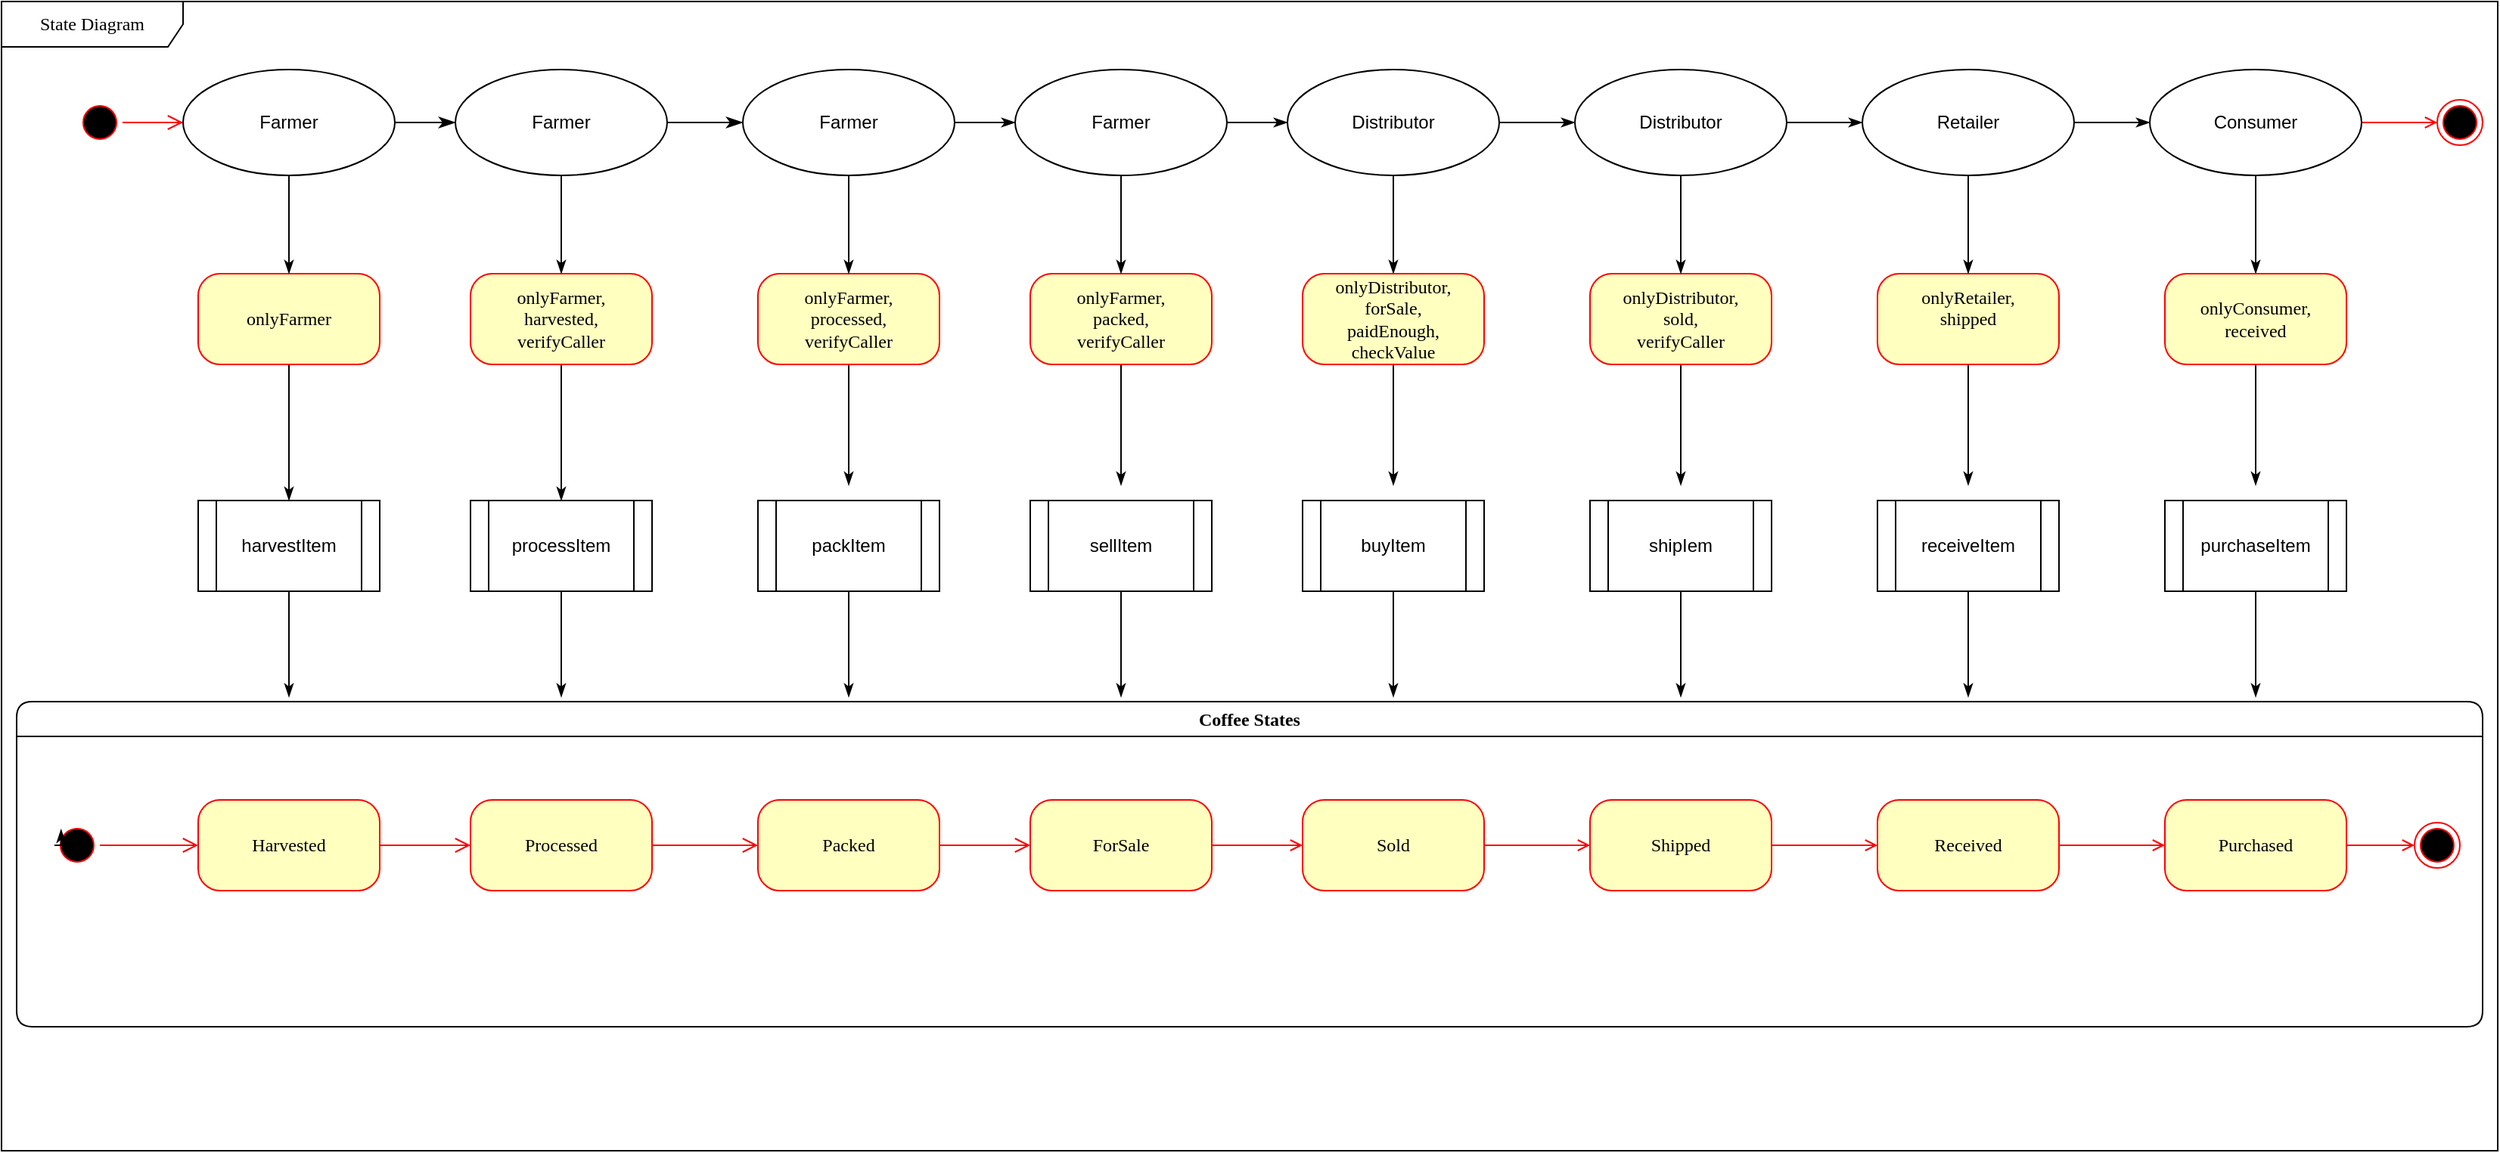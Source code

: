 <mxfile version="10.8.0" type="google"><diagram name="Page-1" id="58cdce13-f638-feb5-8d6f-7d28b1aa9fa0"><mxGraphModel dx="2745" dy="1078" grid="1" gridSize="10" guides="1" tooltips="1" connect="1" arrows="1" fold="1" page="1" pageScale="1" pageWidth="1100" pageHeight="850" background="#ffffff" math="0" shadow="0"><root><mxCell id="0"/><mxCell id="1" parent="0"/><mxCell id="382b91b5511bd0f7-1" value="" style="ellipse;html=1;shape=startState;fillColor=#000000;strokeColor=#ff0000;rounded=1;shadow=0;comic=0;labelBackgroundColor=none;fontFamily=Verdana;fontSize=12;fontColor=#000000;align=center;direction=south;" parent="1" vertex="1"><mxGeometry x="-230" y="85" width="30" height="30" as="geometry"/></mxCell><mxCell id="xPYMSxrQnI6NrV1HW0bc-72" value="" style="edgeStyle=orthogonalEdgeStyle;rounded=0;orthogonalLoop=1;jettySize=auto;html=1;startArrow=none;startFill=0;endArrow=classicThin;endFill=1;strokeColor=#000000;entryX=0.5;entryY=0;entryDx=0;entryDy=0;" edge="1" parent="1" source="382b91b5511bd0f7-5" target="xPYMSxrQnI6NrV1HW0bc-73"><mxGeometry relative="1" as="geometry"><mxPoint x="90" y="340" as="targetPoint"/></mxGeometry></mxCell><mxCell id="382b91b5511bd0f7-5" value="&lt;div&gt;&lt;span&gt;onlyFarmer,&lt;/span&gt;&lt;/div&gt;&lt;div&gt;&lt;span&gt;harvested,&lt;/span&gt;&lt;/div&gt;&lt;div&gt;&lt;div&gt;&lt;span&gt;verifyCaller&lt;/span&gt;&lt;/div&gt;&lt;/div&gt;" style="rounded=1;whiteSpace=wrap;html=1;arcSize=24;fillColor=#ffffc0;strokeColor=#ff0000;shadow=0;comic=0;labelBackgroundColor=none;fontFamily=Verdana;fontSize=12;fontColor=#000000;align=center;" parent="1" vertex="1"><mxGeometry x="30" y="200" width="120" height="60" as="geometry"/></mxCell><mxCell id="xPYMSxrQnI6NrV1HW0bc-70" value="" style="edgeStyle=orthogonalEdgeStyle;rounded=0;orthogonalLoop=1;jettySize=auto;html=1;startArrow=none;startFill=0;endArrow=classicThin;endFill=1;strokeColor=#000000;entryX=0.5;entryY=0;entryDx=0;entryDy=0;" edge="1" parent="1" source="382b91b5511bd0f7-7" target="xPYMSxrQnI6NrV1HW0bc-68"><mxGeometry relative="1" as="geometry"><mxPoint x="-90" y="340" as="targetPoint"/></mxGeometry></mxCell><mxCell id="382b91b5511bd0f7-7" value="&lt;div&gt;&lt;span&gt;onlyFarmer&lt;/span&gt;&lt;/div&gt;" style="rounded=1;whiteSpace=wrap;html=1;arcSize=24;fillColor=#ffffc0;strokeColor=#ff0000;shadow=0;comic=0;labelBackgroundColor=none;fontFamily=Verdana;fontSize=12;fontColor=#000000;align=center;" parent="1" vertex="1"><mxGeometry x="-150" y="200" width="120" height="60" as="geometry"/></mxCell><mxCell id="xPYMSxrQnI6NrV1HW0bc-78" value="" style="edgeStyle=orthogonalEdgeStyle;rounded=0;orthogonalLoop=1;jettySize=auto;html=1;startArrow=none;startFill=0;endArrow=classicThin;endFill=1;strokeColor=#000000;" edge="1" parent="1" source="382b91b5511bd0f7-9"><mxGeometry relative="1" as="geometry"><mxPoint x="460" y="340" as="targetPoint"/></mxGeometry></mxCell><mxCell id="382b91b5511bd0f7-9" value="onlyFarmer,&lt;br&gt;&lt;div&gt;&lt;div&gt;&lt;span&gt;packed,&lt;/span&gt;&lt;/div&gt;&lt;/div&gt;&lt;div&gt;verifyCaller&lt;/div&gt;" style="rounded=1;whiteSpace=wrap;html=1;arcSize=24;fillColor=#ffffc0;strokeColor=#ff0000;shadow=0;comic=0;labelBackgroundColor=none;fontFamily=Verdana;fontSize=12;fontColor=#000000;align=center;" parent="1" vertex="1"><mxGeometry x="400" y="200" width="120" height="60" as="geometry"/></mxCell><mxCell id="xPYMSxrQnI6NrV1HW0bc-80" value="" style="edgeStyle=orthogonalEdgeStyle;rounded=0;orthogonalLoop=1;jettySize=auto;html=1;startArrow=none;startFill=0;endArrow=classicThin;endFill=1;strokeColor=#000000;" edge="1" parent="1" source="xPYMSxrQnI6NrV1HW0bc-32"><mxGeometry relative="1" as="geometry"><mxPoint x="640" y="340" as="targetPoint"/></mxGeometry></mxCell><mxCell id="xPYMSxrQnI6NrV1HW0bc-32" value="&lt;div&gt;&lt;span&gt;onlyDistributor,&lt;/span&gt;&lt;/div&gt;&lt;div&gt;&lt;div&gt;&lt;span&gt;forSale,&lt;/span&gt;&lt;/div&gt;&lt;/div&gt;&lt;div&gt;&lt;div&gt;&lt;span&gt;paidEnough,&lt;/span&gt;&lt;/div&gt;&lt;/div&gt;&lt;div&gt;&lt;div&gt;&lt;span&gt;checkValue&lt;/span&gt;&lt;/div&gt;&lt;/div&gt;" style="rounded=1;whiteSpace=wrap;html=1;arcSize=24;fillColor=#ffffc0;strokeColor=#ff0000;shadow=0;comic=0;labelBackgroundColor=none;fontFamily=Verdana;fontSize=12;fontColor=#000000;align=center;" vertex="1" parent="1"><mxGeometry x="580" y="200" width="120" height="60" as="geometry"/></mxCell><mxCell id="xPYMSxrQnI6NrV1HW0bc-82" value="" style="edgeStyle=orthogonalEdgeStyle;rounded=0;orthogonalLoop=1;jettySize=auto;html=1;startArrow=none;startFill=0;endArrow=classicThin;endFill=1;strokeColor=#000000;" edge="1" parent="1" source="xPYMSxrQnI6NrV1HW0bc-35"><mxGeometry relative="1" as="geometry"><mxPoint x="830" y="340" as="targetPoint"/></mxGeometry></mxCell><mxCell id="xPYMSxrQnI6NrV1HW0bc-35" value="&lt;div&gt;onlyDistributor,&lt;/div&gt;&lt;div&gt;&lt;span&gt;sold&lt;/span&gt;,&lt;/div&gt;&lt;div&gt;verifyCaller&lt;br&gt;&lt;/div&gt;" style="rounded=1;whiteSpace=wrap;html=1;arcSize=24;fillColor=#ffffc0;strokeColor=#ff0000;shadow=0;comic=0;labelBackgroundColor=none;fontFamily=Verdana;fontSize=12;fontColor=#000000;align=center;" vertex="1" parent="1"><mxGeometry x="770" y="200" width="120" height="60" as="geometry"/></mxCell><mxCell id="xPYMSxrQnI6NrV1HW0bc-84" value="" style="edgeStyle=orthogonalEdgeStyle;rounded=0;orthogonalLoop=1;jettySize=auto;html=1;startArrow=none;startFill=0;endArrow=classicThin;endFill=1;strokeColor=#000000;" edge="1" parent="1" source="xPYMSxrQnI6NrV1HW0bc-37"><mxGeometry relative="1" as="geometry"><mxPoint x="1020" y="340" as="targetPoint"/></mxGeometry></mxCell><mxCell id="xPYMSxrQnI6NrV1HW0bc-37" value="&lt;div&gt;&lt;span&gt;onlyRetailer,&lt;/span&gt;&lt;/div&gt;&lt;div&gt;&lt;div&gt;&lt;span&gt;shipped&lt;/span&gt;&lt;/div&gt;&lt;/div&gt;&lt;div&gt;&lt;span&gt;&lt;br&gt;&lt;/span&gt;&lt;/div&gt;" style="rounded=1;whiteSpace=wrap;html=1;arcSize=24;fillColor=#ffffc0;strokeColor=#ff0000;shadow=0;comic=0;labelBackgroundColor=none;fontFamily=Verdana;fontSize=12;fontColor=#000000;align=center;" vertex="1" parent="1"><mxGeometry x="960" y="200" width="120" height="60" as="geometry"/></mxCell><mxCell id="xPYMSxrQnI6NrV1HW0bc-86" value="" style="edgeStyle=orthogonalEdgeStyle;rounded=0;orthogonalLoop=1;jettySize=auto;html=1;startArrow=none;startFill=0;endArrow=classicThin;endFill=1;strokeColor=#000000;" edge="1" parent="1" source="xPYMSxrQnI6NrV1HW0bc-39"><mxGeometry relative="1" as="geometry"><mxPoint x="1210" y="340" as="targetPoint"/></mxGeometry></mxCell><mxCell id="xPYMSxrQnI6NrV1HW0bc-39" value="&lt;div&gt;&lt;span&gt;onlyConsumer,&lt;/span&gt;&lt;/div&gt;&lt;div&gt;&lt;div&gt;&lt;span&gt;received&lt;/span&gt;&lt;/div&gt;&lt;/div&gt;" style="rounded=1;whiteSpace=wrap;html=1;arcSize=24;fillColor=#ffffc0;strokeColor=#ff0000;shadow=0;comic=0;labelBackgroundColor=none;fontFamily=Verdana;fontSize=12;fontColor=#000000;align=center;" vertex="1" parent="1"><mxGeometry x="1150" y="200" width="120" height="60" as="geometry"/></mxCell><mxCell id="xPYMSxrQnI6NrV1HW0bc-76" value="" style="edgeStyle=orthogonalEdgeStyle;rounded=0;orthogonalLoop=1;jettySize=auto;html=1;startArrow=none;startFill=0;endArrow=classicThin;endFill=1;strokeColor=#000000;" edge="1" parent="1" source="382b91b5511bd0f7-10"><mxGeometry relative="1" as="geometry"><mxPoint x="280" y="340" as="targetPoint"/></mxGeometry></mxCell><mxCell id="382b91b5511bd0f7-10" value="onlyFarmer,&lt;br&gt;&lt;div&gt;&lt;span&gt;processed,&lt;/span&gt;&lt;/div&gt;&lt;div&gt;verifyCaller&lt;span&gt;&lt;br&gt;&lt;/span&gt;&lt;/div&gt;" style="rounded=1;whiteSpace=wrap;html=1;arcSize=24;fillColor=#ffffc0;strokeColor=#ff0000;shadow=0;comic=0;labelBackgroundColor=none;fontFamily=Verdana;fontSize=12;fontColor=#000000;align=center;" parent="1" vertex="1"><mxGeometry x="220" y="200" width="120" height="60" as="geometry"/></mxCell><mxCell id="2a3bc250acf0617d-7" value="Coffee States" style="swimlane;whiteSpace=wrap;html=1;rounded=1;shadow=0;comic=0;labelBackgroundColor=none;strokeColor=#000000;strokeWidth=1;fillColor=#ffffff;fontFamily=Verdana;fontSize=12;fontColor=#000000;align=center;" parent="1" vertex="1"><mxGeometry x="-270" y="483" width="1630" height="215" as="geometry"/></mxCell><mxCell id="3cde6dad864a17aa-10" style="edgeStyle=elbowEdgeStyle;html=1;labelBackgroundColor=none;endArrow=open;endSize=8;strokeColor=#ff0000;fontFamily=Verdana;fontSize=12;align=left;" parent="2a3bc250acf0617d-7" source="382b91b5511bd0f7-8" target="3cde6dad864a17aa-1" edge="1"><mxGeometry relative="1" as="geometry"/></mxCell><mxCell id="382b91b5511bd0f7-8" value="&lt;div&gt;&lt;span&gt;Harvested&lt;/span&gt;&lt;/div&gt;" style="rounded=1;whiteSpace=wrap;html=1;arcSize=24;fillColor=#ffffc0;strokeColor=#ff0000;shadow=0;comic=0;labelBackgroundColor=none;fontFamily=Verdana;fontSize=12;fontColor=#000000;align=center;" parent="2a3bc250acf0617d-7" vertex="1"><mxGeometry x="120" y="65" width="120" height="60" as="geometry"/></mxCell><mxCell id="24f968d109e7d6b4-3" value="" style="ellipse;html=1;shape=endState;fillColor=#000000;strokeColor=#ff0000;rounded=1;shadow=0;comic=0;labelBackgroundColor=none;fontFamily=Verdana;fontSize=12;fontColor=#000000;align=center;" parent="2a3bc250acf0617d-7" vertex="1"><mxGeometry x="1585" y="80" width="30" height="30" as="geometry"/></mxCell><mxCell id="3cde6dad864a17aa-9" style="edgeStyle=elbowEdgeStyle;html=1;labelBackgroundColor=none;endArrow=open;endSize=8;strokeColor=#ff0000;fontFamily=Verdana;fontSize=12;align=left;" parent="2a3bc250acf0617d-7" source="2a3bc250acf0617d-3" target="382b91b5511bd0f7-8" edge="1"><mxGeometry relative="1" as="geometry"/></mxCell><mxCell id="2a3bc250acf0617d-3" value="" style="ellipse;html=1;shape=startState;fillColor=#000000;strokeColor=#ff0000;rounded=1;shadow=0;comic=0;labelBackgroundColor=none;fontFamily=Verdana;fontSize=12;fontColor=#000000;align=center;direction=south;" parent="2a3bc250acf0617d-7" vertex="1"><mxGeometry x="25" y="80" width="30" height="30" as="geometry"/></mxCell><mxCell id="3cde6dad864a17aa-11" style="edgeStyle=elbowEdgeStyle;html=1;labelBackgroundColor=none;endArrow=open;endSize=8;strokeColor=#ff0000;fontFamily=Verdana;fontSize=12;align=left;" parent="2a3bc250acf0617d-7" source="3cde6dad864a17aa-1" target="3cde6dad864a17aa-2" edge="1"><mxGeometry relative="1" as="geometry"/></mxCell><mxCell id="3cde6dad864a17aa-1" value="&lt;div&gt;&lt;span&gt;Processed&lt;/span&gt;&lt;/div&gt;" style="rounded=1;whiteSpace=wrap;html=1;arcSize=24;fillColor=#ffffc0;strokeColor=#ff0000;shadow=0;comic=0;labelBackgroundColor=none;fontFamily=Verdana;fontSize=12;fontColor=#000000;align=center;" parent="2a3bc250acf0617d-7" vertex="1"><mxGeometry x="300" y="65" width="120" height="60" as="geometry"/></mxCell><mxCell id="3cde6dad864a17aa-2" value="&lt;div&gt;&lt;span&gt;Packed&lt;/span&gt;&lt;/div&gt;" style="rounded=1;whiteSpace=wrap;html=1;arcSize=24;fillColor=#ffffc0;strokeColor=#ff0000;shadow=0;comic=0;labelBackgroundColor=none;fontFamily=Verdana;fontSize=12;fontColor=#000000;align=center;" parent="2a3bc250acf0617d-7" vertex="1"><mxGeometry x="490" y="65" width="120" height="60" as="geometry"/></mxCell><mxCell id="xPYMSxrQnI6NrV1HW0bc-57" value="" style="edgeStyle=orthogonalEdgeStyle;rounded=0;orthogonalLoop=1;jettySize=auto;html=1;startArrow=none;startFill=0;endArrow=open;endFill=0;strokeColor=#FF0000;" edge="1" parent="2a3bc250acf0617d-7" source="xPYMSxrQnI6NrV1HW0bc-51" target="xPYMSxrQnI6NrV1HW0bc-56"><mxGeometry relative="1" as="geometry"/></mxCell><mxCell id="xPYMSxrQnI6NrV1HW0bc-51" value="&lt;div&gt;&lt;span&gt;ForSale&lt;/span&gt;&lt;/div&gt;" style="rounded=1;whiteSpace=wrap;html=1;arcSize=24;fillColor=#ffffc0;strokeColor=#ff0000;shadow=0;comic=0;labelBackgroundColor=none;fontFamily=Verdana;fontSize=12;fontColor=#000000;align=center;" vertex="1" parent="2a3bc250acf0617d-7"><mxGeometry x="670" y="65" width="120" height="60" as="geometry"/></mxCell><mxCell id="xPYMSxrQnI6NrV1HW0bc-59" value="" style="edgeStyle=orthogonalEdgeStyle;rounded=0;orthogonalLoop=1;jettySize=auto;html=1;startArrow=none;startFill=0;endArrow=open;endFill=0;strokeColor=#FF0000;" edge="1" parent="2a3bc250acf0617d-7" source="xPYMSxrQnI6NrV1HW0bc-56" target="xPYMSxrQnI6NrV1HW0bc-58"><mxGeometry relative="1" as="geometry"/></mxCell><mxCell id="xPYMSxrQnI6NrV1HW0bc-56" value="&lt;div&gt;&lt;span&gt;Sold&lt;/span&gt;&lt;/div&gt;" style="rounded=1;whiteSpace=wrap;html=1;arcSize=24;fillColor=#ffffc0;strokeColor=#ff0000;shadow=0;comic=0;labelBackgroundColor=none;fontFamily=Verdana;fontSize=12;fontColor=#000000;align=center;" vertex="1" parent="2a3bc250acf0617d-7"><mxGeometry x="850" y="65" width="120" height="60" as="geometry"/></mxCell><mxCell id="xPYMSxrQnI6NrV1HW0bc-61" value="" style="edgeStyle=orthogonalEdgeStyle;rounded=0;orthogonalLoop=1;jettySize=auto;html=1;startArrow=none;startFill=0;endArrow=open;endFill=0;strokeColor=#FF0000;" edge="1" parent="2a3bc250acf0617d-7" source="xPYMSxrQnI6NrV1HW0bc-58" target="xPYMSxrQnI6NrV1HW0bc-60"><mxGeometry relative="1" as="geometry"/></mxCell><mxCell id="xPYMSxrQnI6NrV1HW0bc-58" value="&lt;div&gt;&lt;span&gt;Shipped&lt;/span&gt;&lt;/div&gt;" style="rounded=1;whiteSpace=wrap;html=1;arcSize=24;fillColor=#ffffc0;strokeColor=#ff0000;shadow=0;comic=0;labelBackgroundColor=none;fontFamily=Verdana;fontSize=12;fontColor=#000000;align=center;" vertex="1" parent="2a3bc250acf0617d-7"><mxGeometry x="1040" y="65" width="120" height="60" as="geometry"/></mxCell><mxCell id="xPYMSxrQnI6NrV1HW0bc-63" value="" style="edgeStyle=orthogonalEdgeStyle;rounded=0;orthogonalLoop=1;jettySize=auto;html=1;startArrow=none;startFill=0;endArrow=open;endFill=0;strokeColor=#FF0000;" edge="1" parent="2a3bc250acf0617d-7" source="xPYMSxrQnI6NrV1HW0bc-60" target="xPYMSxrQnI6NrV1HW0bc-62"><mxGeometry relative="1" as="geometry"/></mxCell><mxCell id="xPYMSxrQnI6NrV1HW0bc-60" value="&lt;div&gt;&lt;span&gt;Received&lt;/span&gt;&lt;/div&gt;" style="rounded=1;whiteSpace=wrap;html=1;arcSize=24;fillColor=#ffffc0;strokeColor=#ff0000;shadow=0;comic=0;labelBackgroundColor=none;fontFamily=Verdana;fontSize=12;fontColor=#000000;align=center;" vertex="1" parent="2a3bc250acf0617d-7"><mxGeometry x="1230" y="65" width="120" height="60" as="geometry"/></mxCell><mxCell id="xPYMSxrQnI6NrV1HW0bc-67" value="" style="edgeStyle=orthogonalEdgeStyle;rounded=0;orthogonalLoop=1;jettySize=auto;html=1;startArrow=none;startFill=0;endArrow=open;endFill=0;strokeColor=#FF0000;entryX=0;entryY=0.5;entryDx=0;entryDy=0;" edge="1" parent="2a3bc250acf0617d-7" source="xPYMSxrQnI6NrV1HW0bc-62" target="24f968d109e7d6b4-3"><mxGeometry relative="1" as="geometry"><mxPoint x="1580" y="95" as="targetPoint"/></mxGeometry></mxCell><mxCell id="xPYMSxrQnI6NrV1HW0bc-62" value="&lt;div&gt;&lt;span&gt;Purchased&lt;/span&gt;&lt;/div&gt;" style="rounded=1;whiteSpace=wrap;html=1;arcSize=24;fillColor=#ffffc0;strokeColor=#ff0000;shadow=0;comic=0;labelBackgroundColor=none;fontFamily=Verdana;fontSize=12;fontColor=#000000;align=center;" vertex="1" parent="2a3bc250acf0617d-7"><mxGeometry x="1420" y="65" width="120" height="60" as="geometry"/></mxCell><mxCell id="xPYMSxrQnI6NrV1HW0bc-50" style="edgeStyle=orthogonalEdgeStyle;rounded=0;orthogonalLoop=1;jettySize=auto;html=1;exitX=0.5;exitY=1;exitDx=0;exitDy=0;entryX=0;entryY=1;entryDx=0;entryDy=0;startArrow=none;startFill=0;endArrow=classicThin;endFill=1;strokeColor=#000000;" edge="1" parent="2a3bc250acf0617d-7" source="2a3bc250acf0617d-3" target="2a3bc250acf0617d-3"><mxGeometry relative="1" as="geometry"/></mxCell><mxCell id="2a3bc250acf0617d-8" value="State Diagram" style="shape=umlFrame;whiteSpace=wrap;html=1;rounded=1;shadow=0;comic=0;labelBackgroundColor=none;strokeColor=#000000;strokeWidth=1;fillColor=#ffffff;fontFamily=Verdana;fontSize=12;fontColor=#000000;align=center;width=120;height=30;" parent="1" vertex="1"><mxGeometry x="-280" y="20" width="1650" height="760" as="geometry"/></mxCell><mxCell id="xPYMSxrQnI6NrV1HW0bc-42" style="edgeStyle=orthogonalEdgeStyle;rounded=0;orthogonalLoop=1;jettySize=auto;html=1;exitX=0.5;exitY=1;exitDx=0;exitDy=0;entryX=0.5;entryY=0;entryDx=0;entryDy=0;startArrow=none;startFill=0;endArrow=classicThin;endFill=1;strokeColor=#000000;" edge="1" parent="1" source="xPYMSxrQnI6NrV1HW0bc-1" target="382b91b5511bd0f7-7"><mxGeometry relative="1" as="geometry"/></mxCell><mxCell id="xPYMSxrQnI6NrV1HW0bc-1" value="Farmer" style="ellipse;whiteSpace=wrap;html=1;" vertex="1" parent="1"><mxGeometry x="-160" y="65" width="140" height="70" as="geometry"/></mxCell><mxCell id="xPYMSxrQnI6NrV1HW0bc-2" style="edgeStyle=orthogonalEdgeStyle;html=1;exitX=0.5;exitY=0;labelBackgroundColor=none;endArrow=open;endSize=8;strokeColor=#ff0000;fontFamily=Verdana;fontSize=12;align=left;exitDx=0;exitDy=0;" edge="1" parent="1" source="382b91b5511bd0f7-1"><mxGeometry relative="1" as="geometry"><mxPoint x="-190" y="100" as="sourcePoint"/><mxPoint x="-160" y="100" as="targetPoint"/></mxGeometry></mxCell><mxCell id="xPYMSxrQnI6NrV1HW0bc-43" value="" style="edgeStyle=orthogonalEdgeStyle;rounded=0;orthogonalLoop=1;jettySize=auto;html=1;startArrow=none;startFill=0;endArrow=classicThin;endFill=1;strokeColor=#000000;" edge="1" parent="1" source="xPYMSxrQnI6NrV1HW0bc-3" target="382b91b5511bd0f7-5"><mxGeometry relative="1" as="geometry"/></mxCell><mxCell id="xPYMSxrQnI6NrV1HW0bc-3" value="Farmer" style="ellipse;whiteSpace=wrap;html=1;" vertex="1" parent="1"><mxGeometry x="20" y="65" width="140" height="70" as="geometry"/></mxCell><mxCell id="xPYMSxrQnI6NrV1HW0bc-44" value="" style="edgeStyle=orthogonalEdgeStyle;rounded=0;orthogonalLoop=1;jettySize=auto;html=1;startArrow=none;startFill=0;endArrow=classicThin;endFill=1;strokeColor=#000000;" edge="1" parent="1" source="xPYMSxrQnI6NrV1HW0bc-4" target="382b91b5511bd0f7-10"><mxGeometry relative="1" as="geometry"/></mxCell><mxCell id="xPYMSxrQnI6NrV1HW0bc-110" value="" style="edgeStyle=orthogonalEdgeStyle;rounded=0;orthogonalLoop=1;jettySize=auto;html=1;startArrow=none;startFill=0;endArrow=classicThin;endFill=1;strokeColor=#000000;" edge="1" parent="1" source="xPYMSxrQnI6NrV1HW0bc-4" target="xPYMSxrQnI6NrV1HW0bc-5"><mxGeometry relative="1" as="geometry"/></mxCell><mxCell id="xPYMSxrQnI6NrV1HW0bc-4" value="Farmer" style="ellipse;whiteSpace=wrap;html=1;" vertex="1" parent="1"><mxGeometry x="210" y="65" width="140" height="70" as="geometry"/></mxCell><mxCell id="xPYMSxrQnI6NrV1HW0bc-15" value="" style="edgeStyle=orthogonalEdgeStyle;rounded=0;orthogonalLoop=1;jettySize=auto;html=1;startArrow=none;startFill=0;endArrow=classicThin;endFill=1;strokeColor=#000000;" edge="1" parent="1" source="xPYMSxrQnI6NrV1HW0bc-5" target="xPYMSxrQnI6NrV1HW0bc-12"><mxGeometry relative="1" as="geometry"/></mxCell><mxCell id="xPYMSxrQnI6NrV1HW0bc-45" value="" style="edgeStyle=orthogonalEdgeStyle;rounded=0;orthogonalLoop=1;jettySize=auto;html=1;startArrow=none;startFill=0;endArrow=classicThin;endFill=1;strokeColor=#000000;" edge="1" parent="1" source="xPYMSxrQnI6NrV1HW0bc-5" target="382b91b5511bd0f7-9"><mxGeometry relative="1" as="geometry"/></mxCell><mxCell id="xPYMSxrQnI6NrV1HW0bc-5" value="Farmer" style="ellipse;whiteSpace=wrap;html=1;" vertex="1" parent="1"><mxGeometry x="390" y="65" width="140" height="70" as="geometry"/></mxCell><mxCell id="xPYMSxrQnI6NrV1HW0bc-7" style="edgeStyle=orthogonalEdgeStyle;html=1;exitX=1;exitY=0.5;labelBackgroundColor=none;endArrow=classicThin;endSize=8;strokeColor=#000000;fontFamily=Verdana;fontSize=12;align=left;exitDx=0;exitDy=0;endFill=1;" edge="1" parent="1" source="xPYMSxrQnI6NrV1HW0bc-1"><mxGeometry relative="1" as="geometry"><mxPoint x="-10" y="100" as="sourcePoint"/><mxPoint x="20" y="100" as="targetPoint"/></mxGeometry></mxCell><mxCell id="xPYMSxrQnI6NrV1HW0bc-10" style="edgeStyle=orthogonalEdgeStyle;html=1;exitX=1;exitY=0.5;labelBackgroundColor=none;endArrow=classicThin;endSize=8;strokeColor=#000000;fontFamily=Verdana;fontSize=12;align=left;exitDx=0;exitDy=0;endFill=1;" edge="1" parent="1" source="xPYMSxrQnI6NrV1HW0bc-3"><mxGeometry relative="1" as="geometry"><mxPoint x="180" y="100" as="sourcePoint"/><mxPoint x="210" y="100" as="targetPoint"/></mxGeometry></mxCell><mxCell id="xPYMSxrQnI6NrV1HW0bc-46" value="" style="edgeStyle=orthogonalEdgeStyle;rounded=0;orthogonalLoop=1;jettySize=auto;html=1;startArrow=none;startFill=0;endArrow=classicThin;endFill=1;strokeColor=#000000;" edge="1" parent="1" source="xPYMSxrQnI6NrV1HW0bc-12" target="xPYMSxrQnI6NrV1HW0bc-32"><mxGeometry relative="1" as="geometry"/></mxCell><mxCell id="xPYMSxrQnI6NrV1HW0bc-12" value="Distributor" style="ellipse;whiteSpace=wrap;html=1;" vertex="1" parent="1"><mxGeometry x="570" y="65" width="140" height="70" as="geometry"/></mxCell><mxCell id="xPYMSxrQnI6NrV1HW0bc-18" value="" style="edgeStyle=orthogonalEdgeStyle;rounded=0;orthogonalLoop=1;jettySize=auto;html=1;startArrow=none;startFill=0;endArrow=classicThin;endFill=1;strokeColor=#000000;" edge="1" parent="1" source="xPYMSxrQnI6NrV1HW0bc-16" target="xPYMSxrQnI6NrV1HW0bc-17"><mxGeometry relative="1" as="geometry"/></mxCell><mxCell id="xPYMSxrQnI6NrV1HW0bc-19" value="" style="edgeStyle=orthogonalEdgeStyle;rounded=0;orthogonalLoop=1;jettySize=auto;html=1;startArrow=classicThin;startFill=1;endArrow=none;endFill=0;strokeColor=#000000;exitX=0;exitY=0.5;exitDx=0;exitDy=0;exitPerimeter=0;" edge="1" parent="1" source="xPYMSxrQnI6NrV1HW0bc-16" target="xPYMSxrQnI6NrV1HW0bc-12"><mxGeometry relative="1" as="geometry"/></mxCell><mxCell id="xPYMSxrQnI6NrV1HW0bc-47" value="" style="edgeStyle=orthogonalEdgeStyle;rounded=0;orthogonalLoop=1;jettySize=auto;html=1;startArrow=none;startFill=0;endArrow=classicThin;endFill=1;strokeColor=#000000;" edge="1" parent="1" source="xPYMSxrQnI6NrV1HW0bc-16" target="xPYMSxrQnI6NrV1HW0bc-35"><mxGeometry relative="1" as="geometry"/></mxCell><mxCell id="xPYMSxrQnI6NrV1HW0bc-16" value="Distributor" style="ellipse;whiteSpace=wrap;html=1;" vertex="1" parent="1"><mxGeometry x="760" y="65" width="140" height="70" as="geometry"/></mxCell><mxCell id="xPYMSxrQnI6NrV1HW0bc-21" value="" style="edgeStyle=orthogonalEdgeStyle;rounded=0;orthogonalLoop=1;jettySize=auto;html=1;startArrow=none;startFill=0;endArrow=classicThin;endFill=1;strokeColor=#000000;" edge="1" parent="1" source="xPYMSxrQnI6NrV1HW0bc-17" target="xPYMSxrQnI6NrV1HW0bc-20"><mxGeometry relative="1" as="geometry"/></mxCell><mxCell id="xPYMSxrQnI6NrV1HW0bc-48" value="" style="edgeStyle=orthogonalEdgeStyle;rounded=0;orthogonalLoop=1;jettySize=auto;html=1;startArrow=none;startFill=0;endArrow=classicThin;endFill=1;strokeColor=#000000;" edge="1" parent="1" source="xPYMSxrQnI6NrV1HW0bc-17" target="xPYMSxrQnI6NrV1HW0bc-37"><mxGeometry relative="1" as="geometry"/></mxCell><mxCell id="xPYMSxrQnI6NrV1HW0bc-17" value="Retailer" style="ellipse;whiteSpace=wrap;html=1;" vertex="1" parent="1"><mxGeometry x="950" y="65" width="140" height="70" as="geometry"/></mxCell><mxCell id="xPYMSxrQnI6NrV1HW0bc-23" value="" style="edgeStyle=orthogonalEdgeStyle;rounded=0;orthogonalLoop=1;jettySize=auto;html=1;startArrow=none;startFill=0;endArrow=open;endFill=0;strokeColor=#FF0000;" edge="1" parent="1" source="xPYMSxrQnI6NrV1HW0bc-20" target="xPYMSxrQnI6NrV1HW0bc-22"><mxGeometry relative="1" as="geometry"/></mxCell><mxCell id="xPYMSxrQnI6NrV1HW0bc-49" value="" style="edgeStyle=orthogonalEdgeStyle;rounded=0;orthogonalLoop=1;jettySize=auto;html=1;startArrow=none;startFill=0;endArrow=classicThin;endFill=1;strokeColor=#000000;" edge="1" parent="1" source="xPYMSxrQnI6NrV1HW0bc-20" target="xPYMSxrQnI6NrV1HW0bc-39"><mxGeometry relative="1" as="geometry"/></mxCell><mxCell id="xPYMSxrQnI6NrV1HW0bc-20" value="Consumer" style="ellipse;whiteSpace=wrap;html=1;" vertex="1" parent="1"><mxGeometry x="1140" y="65" width="140" height="70" as="geometry"/></mxCell><mxCell id="xPYMSxrQnI6NrV1HW0bc-22" value="" style="ellipse;html=1;shape=endState;fillColor=#000000;strokeColor=#ff0000;rounded=1;shadow=0;comic=0;labelBackgroundColor=none;fontFamily=Verdana;fontSize=12;fontColor=#000000;align=center;" vertex="1" parent="1"><mxGeometry x="1330" y="85" width="30" height="30" as="geometry"/></mxCell><mxCell id="xPYMSxrQnI6NrV1HW0bc-55" style="edgeStyle=elbowEdgeStyle;html=1;labelBackgroundColor=none;endArrow=open;endSize=8;strokeColor=#ff0000;fontFamily=Verdana;fontSize=12;align=left;" edge="1" parent="1"><mxGeometry relative="1" as="geometry"><mxPoint x="340" y="578" as="sourcePoint"/><mxPoint x="400" y="578" as="targetPoint"/></mxGeometry></mxCell><mxCell id="xPYMSxrQnI6NrV1HW0bc-68" value="harvestItem" style="shape=process;whiteSpace=wrap;html=1;backgroundOutline=1;" vertex="1" parent="1"><mxGeometry x="-150" y="350" width="120" height="60" as="geometry"/></mxCell><mxCell id="xPYMSxrQnI6NrV1HW0bc-73" value="processItem" style="shape=process;whiteSpace=wrap;html=1;backgroundOutline=1;" vertex="1" parent="1"><mxGeometry x="30" y="350" width="120" height="60" as="geometry"/></mxCell><mxCell id="xPYMSxrQnI6NrV1HW0bc-92" value="packItem" style="shape=process;whiteSpace=wrap;html=1;backgroundOutline=1;" vertex="1" parent="1"><mxGeometry x="220" y="350" width="120" height="60" as="geometry"/></mxCell><mxCell id="xPYMSxrQnI6NrV1HW0bc-94" value="sellItem" style="shape=process;whiteSpace=wrap;html=1;backgroundOutline=1;" vertex="1" parent="1"><mxGeometry x="400" y="350" width="120" height="60" as="geometry"/></mxCell><mxCell id="xPYMSxrQnI6NrV1HW0bc-96" value="buyItem" style="shape=process;whiteSpace=wrap;html=1;backgroundOutline=1;" vertex="1" parent="1"><mxGeometry x="580" y="350" width="120" height="60" as="geometry"/></mxCell><mxCell id="xPYMSxrQnI6NrV1HW0bc-98" value="shipIem" style="shape=process;whiteSpace=wrap;html=1;backgroundOutline=1;" vertex="1" parent="1"><mxGeometry x="770" y="350" width="120" height="60" as="geometry"/></mxCell><mxCell id="xPYMSxrQnI6NrV1HW0bc-100" value="receiveItem" style="shape=process;whiteSpace=wrap;html=1;backgroundOutline=1;" vertex="1" parent="1"><mxGeometry x="960" y="350" width="120" height="60" as="geometry"/></mxCell><mxCell id="xPYMSxrQnI6NrV1HW0bc-102" value="purchaseItem" style="shape=process;whiteSpace=wrap;html=1;backgroundOutline=1;" vertex="1" parent="1"><mxGeometry x="1150" y="350" width="120" height="60" as="geometry"/></mxCell><mxCell id="xPYMSxrQnI6NrV1HW0bc-89" value="" style="edgeStyle=orthogonalEdgeStyle;rounded=0;orthogonalLoop=1;jettySize=auto;html=1;startArrow=none;startFill=0;endArrow=classicThin;endFill=1;strokeColor=#000000;exitX=0.5;exitY=1;exitDx=0;exitDy=0;" edge="1" parent="1" source="xPYMSxrQnI6NrV1HW0bc-68"><mxGeometry relative="1" as="geometry"><mxPoint x="-40" y="440" as="sourcePoint"/><mxPoint x="-90" y="480" as="targetPoint"/></mxGeometry></mxCell><mxCell id="xPYMSxrQnI6NrV1HW0bc-91" value="" style="edgeStyle=orthogonalEdgeStyle;rounded=0;orthogonalLoop=1;jettySize=auto;html=1;startArrow=none;startFill=0;endArrow=classicThin;endFill=1;strokeColor=#000000;exitX=0.5;exitY=1;exitDx=0;exitDy=0;" edge="1" parent="1" source="xPYMSxrQnI6NrV1HW0bc-73"><mxGeometry relative="1" as="geometry"><mxPoint x="90" y="440" as="sourcePoint"/><mxPoint x="90" y="480" as="targetPoint"/></mxGeometry></mxCell><mxCell id="xPYMSxrQnI6NrV1HW0bc-104" value="" style="edgeStyle=orthogonalEdgeStyle;rounded=0;orthogonalLoop=1;jettySize=auto;html=1;startArrow=none;startFill=0;endArrow=classicThin;endFill=1;strokeColor=#000000;exitX=0.5;exitY=1;exitDx=0;exitDy=0;" edge="1" parent="1" source="xPYMSxrQnI6NrV1HW0bc-92"><mxGeometry relative="1" as="geometry"><mxPoint x="280" y="440" as="sourcePoint"/><mxPoint x="280" y="480" as="targetPoint"/></mxGeometry></mxCell><mxCell id="xPYMSxrQnI6NrV1HW0bc-105" value="" style="edgeStyle=orthogonalEdgeStyle;rounded=0;orthogonalLoop=1;jettySize=auto;html=1;startArrow=none;startFill=0;endArrow=classicThin;endFill=1;strokeColor=#000000;exitX=0.5;exitY=1;exitDx=0;exitDy=0;" edge="1" parent="1" source="xPYMSxrQnI6NrV1HW0bc-94"><mxGeometry relative="1" as="geometry"><mxPoint x="460" y="440" as="sourcePoint"/><mxPoint x="460" y="480" as="targetPoint"/></mxGeometry></mxCell><mxCell id="xPYMSxrQnI6NrV1HW0bc-106" value="" style="edgeStyle=orthogonalEdgeStyle;rounded=0;orthogonalLoop=1;jettySize=auto;html=1;startArrow=none;startFill=0;endArrow=classicThin;endFill=1;strokeColor=#000000;exitX=0.5;exitY=1;exitDx=0;exitDy=0;" edge="1" parent="1" source="xPYMSxrQnI6NrV1HW0bc-96"><mxGeometry relative="1" as="geometry"><mxPoint x="640" y="440" as="sourcePoint"/><mxPoint x="640" y="480" as="targetPoint"/></mxGeometry></mxCell><mxCell id="xPYMSxrQnI6NrV1HW0bc-107" value="" style="edgeStyle=orthogonalEdgeStyle;rounded=0;orthogonalLoop=1;jettySize=auto;html=1;startArrow=none;startFill=0;endArrow=classicThin;endFill=1;strokeColor=#000000;exitX=0.5;exitY=1;exitDx=0;exitDy=0;" edge="1" parent="1" source="xPYMSxrQnI6NrV1HW0bc-98"><mxGeometry relative="1" as="geometry"><mxPoint x="830" y="440" as="sourcePoint"/><mxPoint x="830" y="480" as="targetPoint"/></mxGeometry></mxCell><mxCell id="xPYMSxrQnI6NrV1HW0bc-108" value="" style="edgeStyle=orthogonalEdgeStyle;rounded=0;orthogonalLoop=1;jettySize=auto;html=1;startArrow=none;startFill=0;endArrow=classicThin;endFill=1;strokeColor=#000000;exitX=0.5;exitY=1;exitDx=0;exitDy=0;" edge="1" parent="1" source="xPYMSxrQnI6NrV1HW0bc-100"><mxGeometry relative="1" as="geometry"><mxPoint x="1020" y="440" as="sourcePoint"/><mxPoint x="1020" y="480" as="targetPoint"/></mxGeometry></mxCell><mxCell id="xPYMSxrQnI6NrV1HW0bc-109" value="" style="edgeStyle=orthogonalEdgeStyle;rounded=0;orthogonalLoop=1;jettySize=auto;html=1;startArrow=none;startFill=0;endArrow=classicThin;endFill=1;strokeColor=#000000;exitX=0.5;exitY=1;exitDx=0;exitDy=0;" edge="1" parent="1" source="xPYMSxrQnI6NrV1HW0bc-102"><mxGeometry relative="1" as="geometry"><mxPoint x="1210" y="440" as="sourcePoint"/><mxPoint x="1210" y="480" as="targetPoint"/></mxGeometry></mxCell></root></mxGraphModel></diagram></mxfile>